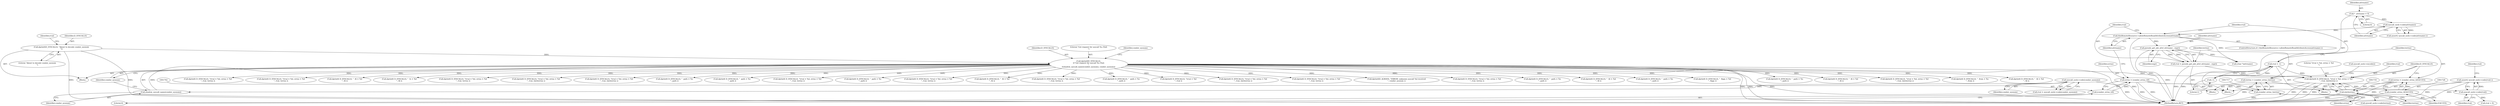 digraph "0_htcondor_5e5571d1a431eb3c61977b6dd6ec90186ef79867_4@API" {
"1001738" [label="(Call,assert( syscall_sock->code(rval) ))"];
"1001739" [label="(Call,syscall_sock->code(rval))"];
"1001730" [label="(Call,dprintf( D_SYSCALLS, \"\trval = %d, errno = %d\n\", rval, (int)terrno ))"];
"1000224" [label="(Call,dprintf(D_SYSCALLS,\n\t\t\"Got request for syscall %s (%d)\n\",\n\t\tshadow_syscall_name(condor_sysnum), condor_sysnum))"];
"1000158" [label="(Call,dprintf(D_SYSCALLS, \"About to decode condor_sysnum\n\"))"];
"1000227" [label="(Call,shadow_syscall_name(condor_sysnum))"];
"1000163" [label="(Call,syscall_sock->code(condor_sysnum))"];
"1001721" [label="(Call,rval = -1)"];
"1001723" [label="(Call,-1)"];
"1001709" [label="(Call,rval = pseudo_get_job_attr( attrname , expr))"];
"1001711" [label="(Call,pseudo_get_job_attr( attrname , expr))"];
"1001706" [label="(Call,thisRemoteResource->allowRemoteReadAttributeAccess(attrname))"];
"1001695" [label="(Call,syscall_sock->code(attrname))"];
"1001691" [label="(Call,*  attrname = 0)"];
"1001734" [label="(Call,(int)terrno)"];
"1001725" [label="(Call,terrno = (condor_errno_t)EACCES)"];
"1001727" [label="(Call,(condor_errno_t)EACCES)"];
"1001714" [label="(Call,terrno = (condor_errno_t)errno)"];
"1001716" [label="(Call,(condor_errno_t)errno)"];
"1001699" [label="(Call,errno = (condor_errno_t)0)"];
"1001701" [label="(Call,(condor_errno_t)0)"];
"1000637" [label="(Call,dprintf( D_SYSCALLS, \"\trval = %d, errno = %d\n\", rval, terrno ))"];
"1001470" [label="(Call,dprintf( D_SYSCALLS, \"  path = %s\n\", path ))"];
"1000227" [label="(Call,shadow_syscall_name(condor_sysnum))"];
"1001339" [label="(Call,dprintf( D_SYSCALLS, \"\trval = %d, errno = %d\n\", rval, terrno ))"];
"1001700" [label="(Identifier,errno)"];
"1001691" [label="(Call,*  attrname = 0)"];
"1001699" [label="(Call,errno = (condor_errno_t)0)"];
"1000793" [label="(Call,dprintf( D_SYSCALLS, \"  fd = %d\n\", fd ))"];
"1001721" [label="(Call,rval = -1)"];
"1001692" [label="(Identifier,attrname)"];
"1000161" [label="(Call,rval = syscall_sock->code(condor_sysnum))"];
"1000374" [label="(Call,dprintf( D_SYSCALLS, \"\trval = %d, errno = %d\n\", rval, terrno ))"];
"1001723" [label="(Call,-1)"];
"1000107" [label="(Block,)"];
"1001736" [label="(Identifier,terrno)"];
"1002289" [label="(Call,dprintf( D_SYSCALLS, \"  path = %s\n\", path ))"];
"1001682" [label="(Call,dprintf( D_SYSCALLS, \"\trval = %d\n\", rval ))"];
"1001696" [label="(Identifier,attrname)"];
"1001742" [label="(Call,rval < 0)"];
"1001623" [label="(Call,dprintf( D_SYSCALLS, \"\trval = %d, errno = %d\n\", rval, (int)terrno ))"];
"1001738" [label="(Call,assert( syscall_sock->code(rval) ))"];
"1001731" [label="(Identifier,D_SYSCALLS)"];
"1000589" [label="(Call,dprintf( D_SYSCALLS, \"\trval = %d, errno = %d\n\", rval, terrno ))"];
"1002463" [label="(Call,dprintf(D_ALWAYS, \"ERROR: unknown syscall %d received\n\", condor_sysnum ))"];
"1001715" [label="(Identifier,terrno)"];
"1000441" [label="(Call,dprintf( D_SYSCALLS, \"\trval = %d, errno = %d\n\", rval, terrno ))"];
"1001747" [label="(Call,syscall_sock->code(terrno))"];
"1001725" [label="(Call,terrno = (condor_errno_t)EACCES)"];
"1001141" [label="(Call,dprintf( D_SYSCALLS, \"  path = %s\n\", path ))"];
"1001732" [label="(Literal,\"\trval = %d, errno = %d\n\")"];
"1000225" [label="(Identifier,D_SYSCALLS)"];
"1001739" [label="(Call,syscall_sock->code(rval))"];
"1000162" [label="(Identifier,rval)"];
"1000160" [label="(Literal,\"About to decode condor_sysnum\n\")"];
"1001726" [label="(Identifier,terrno)"];
"1000164" [label="(Identifier,condor_sysnum)"];
"1001718" [label="(Identifier,errno)"];
"1001701" [label="(Call,(condor_errno_t)0)"];
"1001055" [label="(Call,dprintf( D_SYSCALLS, \"  fd = %d\n\", fd ))"];
"1002373" [label="(Call,dprintf( D_SYSCALLS, \"  path = %s\n\", path ))"];
"1001730" [label="(Call,dprintf( D_SYSCALLS, \"\trval = %d, errno = %d\n\", rval, (int)terrno ))"];
"1000677" [label="(Call,dprintf( D_SYSCALLS, \"  flags = %d\n\", flags ))"];
"1002472" [label="(MethodReturn,RET)"];
"1001710" [label="(Identifier,rval)"];
"1001737" [label="(Call,syscall_sock->encode())"];
"1001727" [label="(Call,(condor_errno_t)EACCES)"];
"1001708" [label="(Block,)"];
"1001380" [label="(Call,dprintf( D_SYSCALLS, \"  path = %s\n\", path ))"];
"1001729" [label="(Identifier,EACCES)"];
"1000853" [label="(Call,dprintf( D_SYSCALLS, \"  fd = %d\n\", fd ))"];
"1001724" [label="(Literal,1)"];
"1001885" [label="(Call,dprintf( D_SYSCALLS, \"\trval = %d, errno = %d\n\", rval, (int)terrno ))"];
"1000226" [label="(Literal,\"Got request for syscall %s (%d)\n\")"];
"1001711" [label="(Call,pseudo_get_job_attr( attrname , expr))"];
"1001225" [label="(Call,dprintf( D_SYSCALLS, \"  from = %s\n\", from ))"];
"1000159" [label="(Identifier,D_SYSCALLS)"];
"1000955" [label="(Call,dprintf( D_SYSCALLS, \"  fd = %d\n\", fd ))"];
"1001758" [label="(Call,(char *)attrname)"];
"1001714" [label="(Call,terrno = (condor_errno_t)errno)"];
"1001694" [label="(Call,assert( syscall_sock->code(attrname) ))"];
"1000530" [label="(Call,dprintf( D_SYSCALLS, \"\trval = %d, errno = %d\n\", rval, terrno ))"];
"1000319" [label="(Call,dprintf( D_SYSCALLS, \"\trval = %d, errno = %d\n\", rval, terrno ))"];
"1001743" [label="(Identifier,rval)"];
"1000231" [label="(Identifier,condor_sysnum)"];
"1001734" [label="(Call,(int)terrno)"];
"1002018" [label="(Call,dprintf( D_SYSCALLS, \"  fd = %d\n\", fd ))"];
"1000158" [label="(Call,dprintf(D_SYSCALLS, \"About to decode condor_sysnum\n\"))"];
"1001707" [label="(Identifier,attrname)"];
"1001705" [label="(ControlStructure,if ( thisRemoteResource->allowRemoteReadAttributeAccess(attrname) ))"];
"1001695" [label="(Call,syscall_sock->code(attrname))"];
"1001542" [label="(Call,dprintf( D_SYSCALLS, \"  fs = %d\n\", fd ))"];
"1000228" [label="(Identifier,condor_sysnum)"];
"1001713" [label="(Identifier,expr)"];
"1000261" [label="(Call,dprintf( D_SYSCALLS, \"\trval = %d, errno = %d\n\", rval, terrno ))"];
"1000229" [label="(Identifier,condor_sysnum)"];
"1000163" [label="(Call,syscall_sock->code(condor_sysnum))"];
"1001689" [label="(Block,)"];
"1001706" [label="(Call,thisRemoteResource->allowRemoteReadAttributeAccess(attrname))"];
"1001709" [label="(Call,rval = pseudo_get_job_attr( attrname , expr))"];
"1001814" [label="(Call,dprintf( D_SYSCALLS, \"\trval = %d, errno = %d\n\", rval, (int)terrno ))"];
"1001712" [label="(Identifier,attrname)"];
"1000224" [label="(Call,dprintf(D_SYSCALLS,\n\t\t\"Got request for syscall %s (%d)\n\",\n\t\tshadow_syscall_name(condor_sysnum), condor_sysnum))"];
"1001961" [label="(Call,dprintf( D_SYSCALLS, \"\trval = %d, errno = %d\n\", rval, (int)terrno ))"];
"1002112" [label="(Call,dprintf( D_SYSCALLS, \"  path = %s\n\", path ))"];
"1001733" [label="(Identifier,rval)"];
"1001703" [label="(Literal,0)"];
"1001722" [label="(Identifier,rval)"];
"1001740" [label="(Identifier,rval)"];
"1001693" [label="(Literal,0)"];
"1001720" [label="(Block,)"];
"1001716" [label="(Call,(condor_errno_t)errno)"];
"1002215" [label="(Call,dprintf( D_SYSCALLS, \"  path = %s\n\", path ))"];
"1001738" -> "1001689"  [label="AST: "];
"1001738" -> "1001739"  [label="CFG: "];
"1001739" -> "1001738"  [label="AST: "];
"1001743" -> "1001738"  [label="CFG: "];
"1001738" -> "1002472"  [label="DDG: "];
"1001738" -> "1002472"  [label="DDG: "];
"1001739" -> "1001738"  [label="DDG: "];
"1001739" -> "1001740"  [label="CFG: "];
"1001740" -> "1001739"  [label="AST: "];
"1001730" -> "1001739"  [label="DDG: "];
"1001739" -> "1001742"  [label="DDG: "];
"1001730" -> "1001689"  [label="AST: "];
"1001730" -> "1001734"  [label="CFG: "];
"1001731" -> "1001730"  [label="AST: "];
"1001732" -> "1001730"  [label="AST: "];
"1001733" -> "1001730"  [label="AST: "];
"1001734" -> "1001730"  [label="AST: "];
"1001737" -> "1001730"  [label="CFG: "];
"1001730" -> "1002472"  [label="DDG: "];
"1001730" -> "1002472"  [label="DDG: "];
"1001730" -> "1002472"  [label="DDG: "];
"1000224" -> "1001730"  [label="DDG: "];
"1001721" -> "1001730"  [label="DDG: "];
"1001709" -> "1001730"  [label="DDG: "];
"1001734" -> "1001730"  [label="DDG: "];
"1000224" -> "1000107"  [label="AST: "];
"1000224" -> "1000229"  [label="CFG: "];
"1000225" -> "1000224"  [label="AST: "];
"1000226" -> "1000224"  [label="AST: "];
"1000227" -> "1000224"  [label="AST: "];
"1000229" -> "1000224"  [label="AST: "];
"1000231" -> "1000224"  [label="CFG: "];
"1000224" -> "1002472"  [label="DDG: "];
"1000224" -> "1002472"  [label="DDG: "];
"1000224" -> "1002472"  [label="DDG: "];
"1000224" -> "1002472"  [label="DDG: "];
"1000158" -> "1000224"  [label="DDG: "];
"1000227" -> "1000224"  [label="DDG: "];
"1000224" -> "1000261"  [label="DDG: "];
"1000224" -> "1000319"  [label="DDG: "];
"1000224" -> "1000374"  [label="DDG: "];
"1000224" -> "1000441"  [label="DDG: "];
"1000224" -> "1000530"  [label="DDG: "];
"1000224" -> "1000589"  [label="DDG: "];
"1000224" -> "1000637"  [label="DDG: "];
"1000224" -> "1000677"  [label="DDG: "];
"1000224" -> "1000793"  [label="DDG: "];
"1000224" -> "1000853"  [label="DDG: "];
"1000224" -> "1000955"  [label="DDG: "];
"1000224" -> "1001055"  [label="DDG: "];
"1000224" -> "1001141"  [label="DDG: "];
"1000224" -> "1001225"  [label="DDG: "];
"1000224" -> "1001339"  [label="DDG: "];
"1000224" -> "1001380"  [label="DDG: "];
"1000224" -> "1001470"  [label="DDG: "];
"1000224" -> "1001542"  [label="DDG: "];
"1000224" -> "1001623"  [label="DDG: "];
"1000224" -> "1001682"  [label="DDG: "];
"1000224" -> "1001814"  [label="DDG: "];
"1000224" -> "1001885"  [label="DDG: "];
"1000224" -> "1001961"  [label="DDG: "];
"1000224" -> "1002018"  [label="DDG: "];
"1000224" -> "1002112"  [label="DDG: "];
"1000224" -> "1002215"  [label="DDG: "];
"1000224" -> "1002289"  [label="DDG: "];
"1000224" -> "1002373"  [label="DDG: "];
"1000224" -> "1002463"  [label="DDG: "];
"1000158" -> "1000107"  [label="AST: "];
"1000158" -> "1000160"  [label="CFG: "];
"1000159" -> "1000158"  [label="AST: "];
"1000160" -> "1000158"  [label="AST: "];
"1000162" -> "1000158"  [label="CFG: "];
"1000158" -> "1002472"  [label="DDG: "];
"1000158" -> "1002472"  [label="DDG: "];
"1000227" -> "1000228"  [label="CFG: "];
"1000228" -> "1000227"  [label="AST: "];
"1000229" -> "1000227"  [label="CFG: "];
"1000163" -> "1000227"  [label="DDG: "];
"1000163" -> "1000161"  [label="AST: "];
"1000163" -> "1000164"  [label="CFG: "];
"1000164" -> "1000163"  [label="AST: "];
"1000161" -> "1000163"  [label="CFG: "];
"1000163" -> "1002472"  [label="DDG: "];
"1000163" -> "1000161"  [label="DDG: "];
"1001721" -> "1001720"  [label="AST: "];
"1001721" -> "1001723"  [label="CFG: "];
"1001722" -> "1001721"  [label="AST: "];
"1001723" -> "1001721"  [label="AST: "];
"1001726" -> "1001721"  [label="CFG: "];
"1001721" -> "1002472"  [label="DDG: "];
"1001723" -> "1001721"  [label="DDG: "];
"1001723" -> "1001724"  [label="CFG: "];
"1001724" -> "1001723"  [label="AST: "];
"1001709" -> "1001708"  [label="AST: "];
"1001709" -> "1001711"  [label="CFG: "];
"1001710" -> "1001709"  [label="AST: "];
"1001711" -> "1001709"  [label="AST: "];
"1001715" -> "1001709"  [label="CFG: "];
"1001709" -> "1002472"  [label="DDG: "];
"1001711" -> "1001709"  [label="DDG: "];
"1001711" -> "1001709"  [label="DDG: "];
"1001711" -> "1001713"  [label="CFG: "];
"1001712" -> "1001711"  [label="AST: "];
"1001713" -> "1001711"  [label="AST: "];
"1001711" -> "1002472"  [label="DDG: "];
"1001706" -> "1001711"  [label="DDG: "];
"1001711" -> "1001758"  [label="DDG: "];
"1001706" -> "1001705"  [label="AST: "];
"1001706" -> "1001707"  [label="CFG: "];
"1001707" -> "1001706"  [label="AST: "];
"1001710" -> "1001706"  [label="CFG: "];
"1001722" -> "1001706"  [label="CFG: "];
"1001706" -> "1002472"  [label="DDG: "];
"1001695" -> "1001706"  [label="DDG: "];
"1001706" -> "1001758"  [label="DDG: "];
"1001695" -> "1001694"  [label="AST: "];
"1001695" -> "1001696"  [label="CFG: "];
"1001696" -> "1001695"  [label="AST: "];
"1001694" -> "1001695"  [label="CFG: "];
"1001695" -> "1001694"  [label="DDG: "];
"1001691" -> "1001695"  [label="DDG: "];
"1001691" -> "1001689"  [label="AST: "];
"1001691" -> "1001693"  [label="CFG: "];
"1001692" -> "1001691"  [label="AST: "];
"1001693" -> "1001691"  [label="AST: "];
"1001696" -> "1001691"  [label="CFG: "];
"1001734" -> "1001736"  [label="CFG: "];
"1001735" -> "1001734"  [label="AST: "];
"1001736" -> "1001734"  [label="AST: "];
"1001734" -> "1002472"  [label="DDG: "];
"1001725" -> "1001734"  [label="DDG: "];
"1001714" -> "1001734"  [label="DDG: "];
"1001734" -> "1001747"  [label="DDG: "];
"1001725" -> "1001720"  [label="AST: "];
"1001725" -> "1001727"  [label="CFG: "];
"1001726" -> "1001725"  [label="AST: "];
"1001727" -> "1001725"  [label="AST: "];
"1001731" -> "1001725"  [label="CFG: "];
"1001725" -> "1002472"  [label="DDG: "];
"1001727" -> "1001725"  [label="DDG: "];
"1001727" -> "1001729"  [label="CFG: "];
"1001728" -> "1001727"  [label="AST: "];
"1001729" -> "1001727"  [label="AST: "];
"1001727" -> "1002472"  [label="DDG: "];
"1001714" -> "1001708"  [label="AST: "];
"1001714" -> "1001716"  [label="CFG: "];
"1001715" -> "1001714"  [label="AST: "];
"1001716" -> "1001714"  [label="AST: "];
"1001731" -> "1001714"  [label="CFG: "];
"1001714" -> "1002472"  [label="DDG: "];
"1001716" -> "1001714"  [label="DDG: "];
"1001716" -> "1001718"  [label="CFG: "];
"1001717" -> "1001716"  [label="AST: "];
"1001718" -> "1001716"  [label="AST: "];
"1001716" -> "1002472"  [label="DDG: "];
"1001699" -> "1001716"  [label="DDG: "];
"1001699" -> "1001689"  [label="AST: "];
"1001699" -> "1001701"  [label="CFG: "];
"1001700" -> "1001699"  [label="AST: "];
"1001701" -> "1001699"  [label="AST: "];
"1001707" -> "1001699"  [label="CFG: "];
"1001699" -> "1002472"  [label="DDG: "];
"1001699" -> "1002472"  [label="DDG: "];
"1001701" -> "1001699"  [label="DDG: "];
"1001701" -> "1001703"  [label="CFG: "];
"1001702" -> "1001701"  [label="AST: "];
"1001703" -> "1001701"  [label="AST: "];
}
